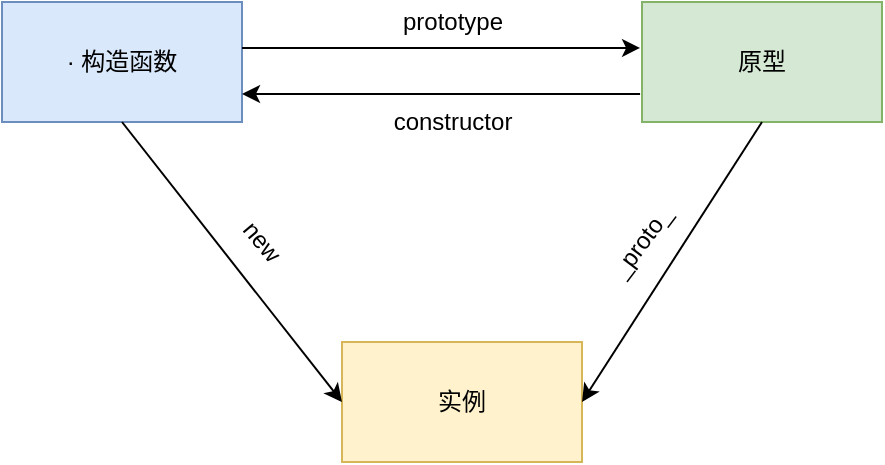 <mxfile version="15.0.3" type="github">
  <diagram id="nviNW1cYz2_LKimfbRfa" name="第 1 页">
    <mxGraphModel dx="868" dy="492" grid="1" gridSize="10" guides="1" tooltips="1" connect="1" arrows="1" fold="1" page="1" pageScale="1" pageWidth="827" pageHeight="1169" math="0" shadow="0">
      <root>
        <mxCell id="0" />
        <mxCell id="1" parent="0" />
        <mxCell id="C_4ZurY-01_SR05VNvJY-18" value="" style="group" vertex="1" connectable="0" parent="1">
          <mxGeometry x="120" y="140" width="440" height="230" as="geometry" />
        </mxCell>
        <mxCell id="C_4ZurY-01_SR05VNvJY-1" value=" · 构造函数" style="rounded=0;whiteSpace=wrap;html=1;container=1;fillColor=#dae8fc;strokeColor=#6c8ebf;" vertex="1" parent="C_4ZurY-01_SR05VNvJY-18">
          <mxGeometry width="120" height="60" as="geometry">
            <mxRectangle x="120" y="140" width="90" height="20" as="alternateBounds" />
          </mxGeometry>
        </mxCell>
        <mxCell id="C_4ZurY-01_SR05VNvJY-2" value=" 原型" style="rounded=0;whiteSpace=wrap;html=1;container=1;fillColor=#d5e8d4;strokeColor=#82b366;" vertex="1" parent="C_4ZurY-01_SR05VNvJY-18">
          <mxGeometry x="320" width="120" height="60" as="geometry">
            <mxRectangle x="440" y="140" width="60" height="20" as="alternateBounds" />
          </mxGeometry>
        </mxCell>
        <mxCell id="C_4ZurY-01_SR05VNvJY-3" value=" 实例" style="rounded=0;whiteSpace=wrap;html=1;container=1;fillColor=#fff2cc;strokeColor=#d6b656;" vertex="1" parent="C_4ZurY-01_SR05VNvJY-18">
          <mxGeometry x="170" y="170" width="120" height="60" as="geometry" />
        </mxCell>
        <mxCell id="C_4ZurY-01_SR05VNvJY-8" value="" style="endArrow=classic;html=1;exitX=1;exitY=0.383;exitDx=0;exitDy=0;exitPerimeter=0;entryX=-0.008;entryY=0.383;entryDx=0;entryDy=0;entryPerimeter=0;" edge="1" parent="C_4ZurY-01_SR05VNvJY-18" source="C_4ZurY-01_SR05VNvJY-1" target="C_4ZurY-01_SR05VNvJY-2">
          <mxGeometry width="50" height="50" relative="1" as="geometry">
            <mxPoint x="270" y="200" as="sourcePoint" />
            <mxPoint x="320" y="150" as="targetPoint" />
          </mxGeometry>
        </mxCell>
        <mxCell id="C_4ZurY-01_SR05VNvJY-9" value="prototype" style="text;html=1;align=center;verticalAlign=middle;resizable=0;points=[];autosize=1;strokeColor=none;" vertex="1" parent="C_4ZurY-01_SR05VNvJY-18">
          <mxGeometry x="190" width="70" height="20" as="geometry" />
        </mxCell>
        <mxCell id="C_4ZurY-01_SR05VNvJY-10" value="" style="endArrow=classic;html=1;exitX=1;exitY=0.383;exitDx=0;exitDy=0;exitPerimeter=0;entryX=-0.008;entryY=0.383;entryDx=0;entryDy=0;entryPerimeter=0;" edge="1" parent="C_4ZurY-01_SR05VNvJY-18">
          <mxGeometry width="50" height="50" relative="1" as="geometry">
            <mxPoint x="319.04" y="45.99" as="sourcePoint" />
            <mxPoint x="120" y="45.99" as="targetPoint" />
          </mxGeometry>
        </mxCell>
        <mxCell id="C_4ZurY-01_SR05VNvJY-11" value="constructor" style="text;html=1;align=center;verticalAlign=middle;resizable=0;points=[];autosize=1;strokeColor=none;" vertex="1" parent="C_4ZurY-01_SR05VNvJY-18">
          <mxGeometry x="190" y="50" width="70" height="20" as="geometry" />
        </mxCell>
        <mxCell id="C_4ZurY-01_SR05VNvJY-13" value="" style="endArrow=classic;html=1;exitX=0.5;exitY=1;exitDx=0;exitDy=0;entryX=1;entryY=0.5;entryDx=0;entryDy=0;" edge="1" parent="C_4ZurY-01_SR05VNvJY-18" source="C_4ZurY-01_SR05VNvJY-2" target="C_4ZurY-01_SR05VNvJY-3">
          <mxGeometry width="50" height="50" relative="1" as="geometry">
            <mxPoint x="380" y="60" as="sourcePoint" />
            <mxPoint x="490" y="200" as="targetPoint" />
          </mxGeometry>
        </mxCell>
        <mxCell id="C_4ZurY-01_SR05VNvJY-14" value="_proto_" style="text;html=1;strokeColor=none;fillColor=none;align=center;verticalAlign=middle;whiteSpace=wrap;rounded=0;rotation=-53;" vertex="1" parent="C_4ZurY-01_SR05VNvJY-18">
          <mxGeometry x="300" y="110" width="40" height="20" as="geometry" />
        </mxCell>
        <mxCell id="C_4ZurY-01_SR05VNvJY-17" value="" style="group" vertex="1" connectable="0" parent="C_4ZurY-01_SR05VNvJY-18">
          <mxGeometry x="109.484" y="98.251" width="41.032" height="43.498" as="geometry" />
        </mxCell>
        <mxCell id="C_4ZurY-01_SR05VNvJY-16" value="new" style="text;html=1;strokeColor=none;fillColor=none;align=center;verticalAlign=middle;whiteSpace=wrap;rounded=0;rotation=50;" vertex="1" parent="C_4ZurY-01_SR05VNvJY-17">
          <mxGeometry x="0.516" y="11.749" width="40" height="20" as="geometry" />
        </mxCell>
        <mxCell id="C_4ZurY-01_SR05VNvJY-12" value="" style="endArrow=classic;html=1;exitX=0.5;exitY=1;exitDx=0;exitDy=0;entryX=0;entryY=0.5;entryDx=0;entryDy=0;" edge="1" parent="C_4ZurY-01_SR05VNvJY-18" source="C_4ZurY-01_SR05VNvJY-1" target="C_4ZurY-01_SR05VNvJY-3">
          <mxGeometry width="50" height="50" relative="1" as="geometry">
            <mxPoint x="390" y="330" as="sourcePoint" />
            <mxPoint x="280" y="330" as="targetPoint" />
          </mxGeometry>
        </mxCell>
      </root>
    </mxGraphModel>
  </diagram>
</mxfile>
